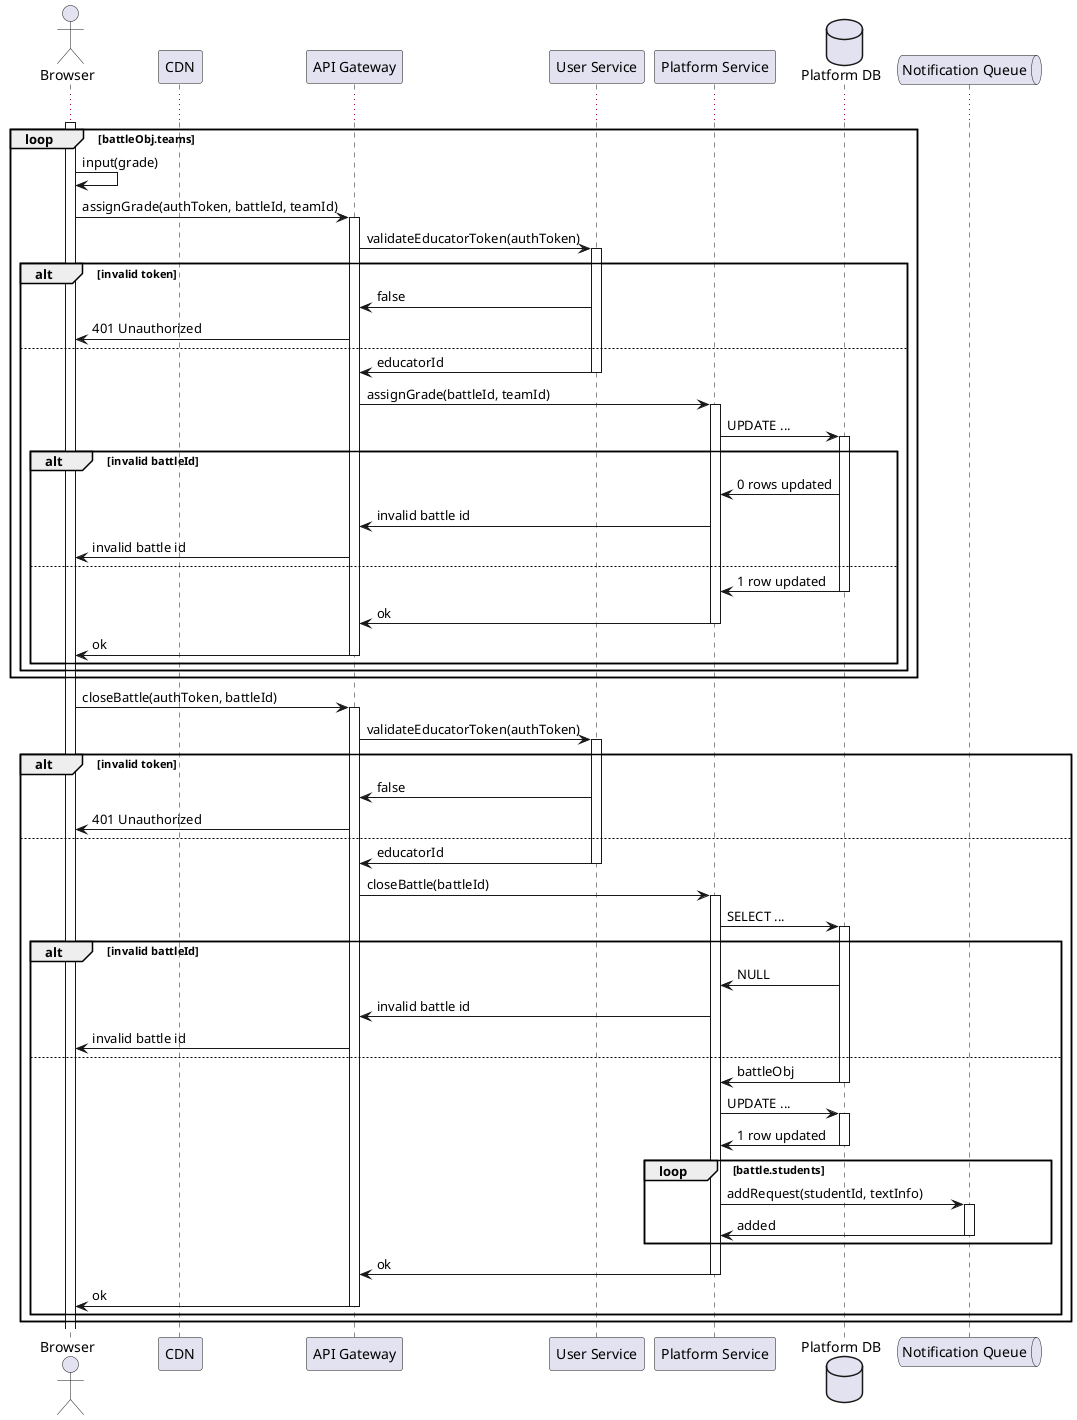 @startuml RW3 - Educator creates a new Battle for an Existing Tournament

actor Browser
participant CDN
participant "API Gateway" as gateway
participant "User Service" as auth

participant "Platform Service" as platform
database "Platform DB" as platformDb

queue  "Notification Queue" as notificationQueue

activate Browser
...
loop battleObj.teams
    Browser -> Browser : input(grade)

    Browser -> gateway ++ : assignGrade(authToken, battleId, teamId)
    gateway -> auth ++ : validateEducatorToken(authToken)
    alt invalid token
        gateway <- auth : false
        Browser <- gateway : 401 Unauthorized
    else
        gateway <- auth -- : educatorId
        gateway -> platform ++ : assignGrade(battleId, teamId)

        platform -> platformDb ++ : UPDATE ...

        alt invalid battleId
            platform <- platformDb : 0 rows updated
            gateway <- platform : invalid battle id
            Browser <- gateway : invalid battle id
        else
            platform <- platformDb -- : 1 row updated
            gateway <- platform -- : ok
            Browser <- gateway -- : ok
        end
    end

end

Browser -> gateway ++ : closeBattle(authToken, battleId)
gateway -> auth ++ : validateEducatorToken(authToken)
alt invalid token
    gateway <- auth : false
    Browser <- gateway : 401 Unauthorized
else
    gateway <- auth -- : educatorId
    gateway -> platform ++ : closeBattle(battleId)

    platform -> platformDb ++ : SELECT ...

    alt invalid battleId
        platform <- platformDb : NULL
        gateway <- platform : invalid battle id
        Browser <- gateway : invalid battle id
    else
        platform <- platformDb -- : battleObj
        platform -> platformDb ++ : UPDATE ...
        platform <- platformDb -- : 1 row updated

        loop battle.students
            platform -> notificationQueue ++ : addRequest(studentId, textInfo)
            platform <- notificationQueue --: added
        end

        gateway <- platform -- : ok
        Browser <- gateway -- : ok
    end
end

@enduml